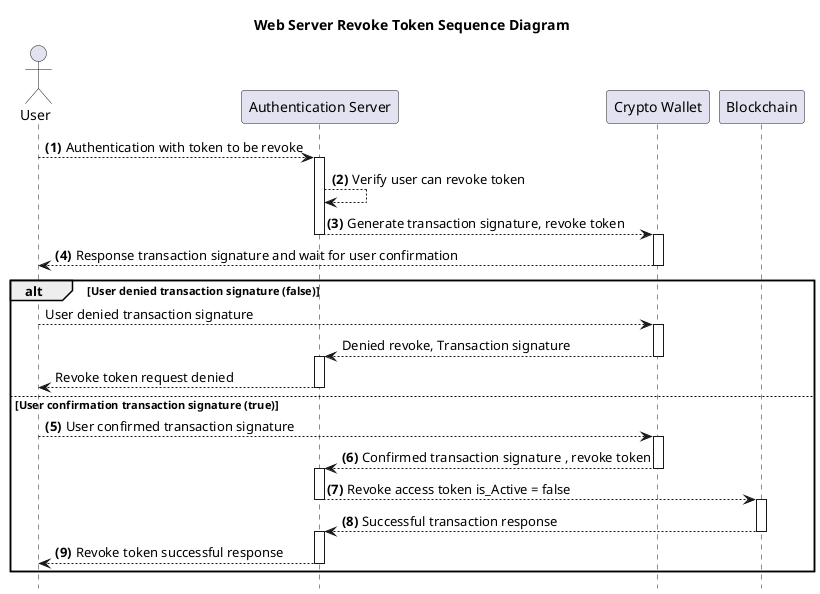@startuml Web Server Revoke Token
title **Web Server Revoke Token** Sequence Diagram
hide footbox
actor User
autonumber "<b>(0)"
"User" --> "Authentication Server" ++: Authentication with token to be revoke
"Authentication Server" --> "Authentication Server" : Verify user can revoke token
"Authentication Server" --> "Crypto Wallet" --++: Generate transaction signature, revoke token
"Crypto Wallet" --> "User" --: Response transaction signature and wait for user confirmation
alt User denied transaction signature (false)
    autonumber stop
    "User" --> "Crypto Wallet" ++: User denied transaction signature
    "Crypto Wallet" --> "Authentication Server" --++: Denied revoke, Transaction signature
    "Authentication Server" --> "User" --: Revoke token request denied
else User confirmation transaction signature (true)
    autonumber resume
    "User" --> "Crypto Wallet" ++: User confirmed transaction signature
    "Crypto Wallet" --> "Authentication Server" --++: Confirmed transaction signature , revoke token
    "Authentication Server" --> "Blockchain" --++: Revoke access token is_Active = false
    "Blockchain" --> "Authentication Server" --++: Successful transaction response
     "Authentication Server" --> "User" --: Revoke token successful response
end
@enduml